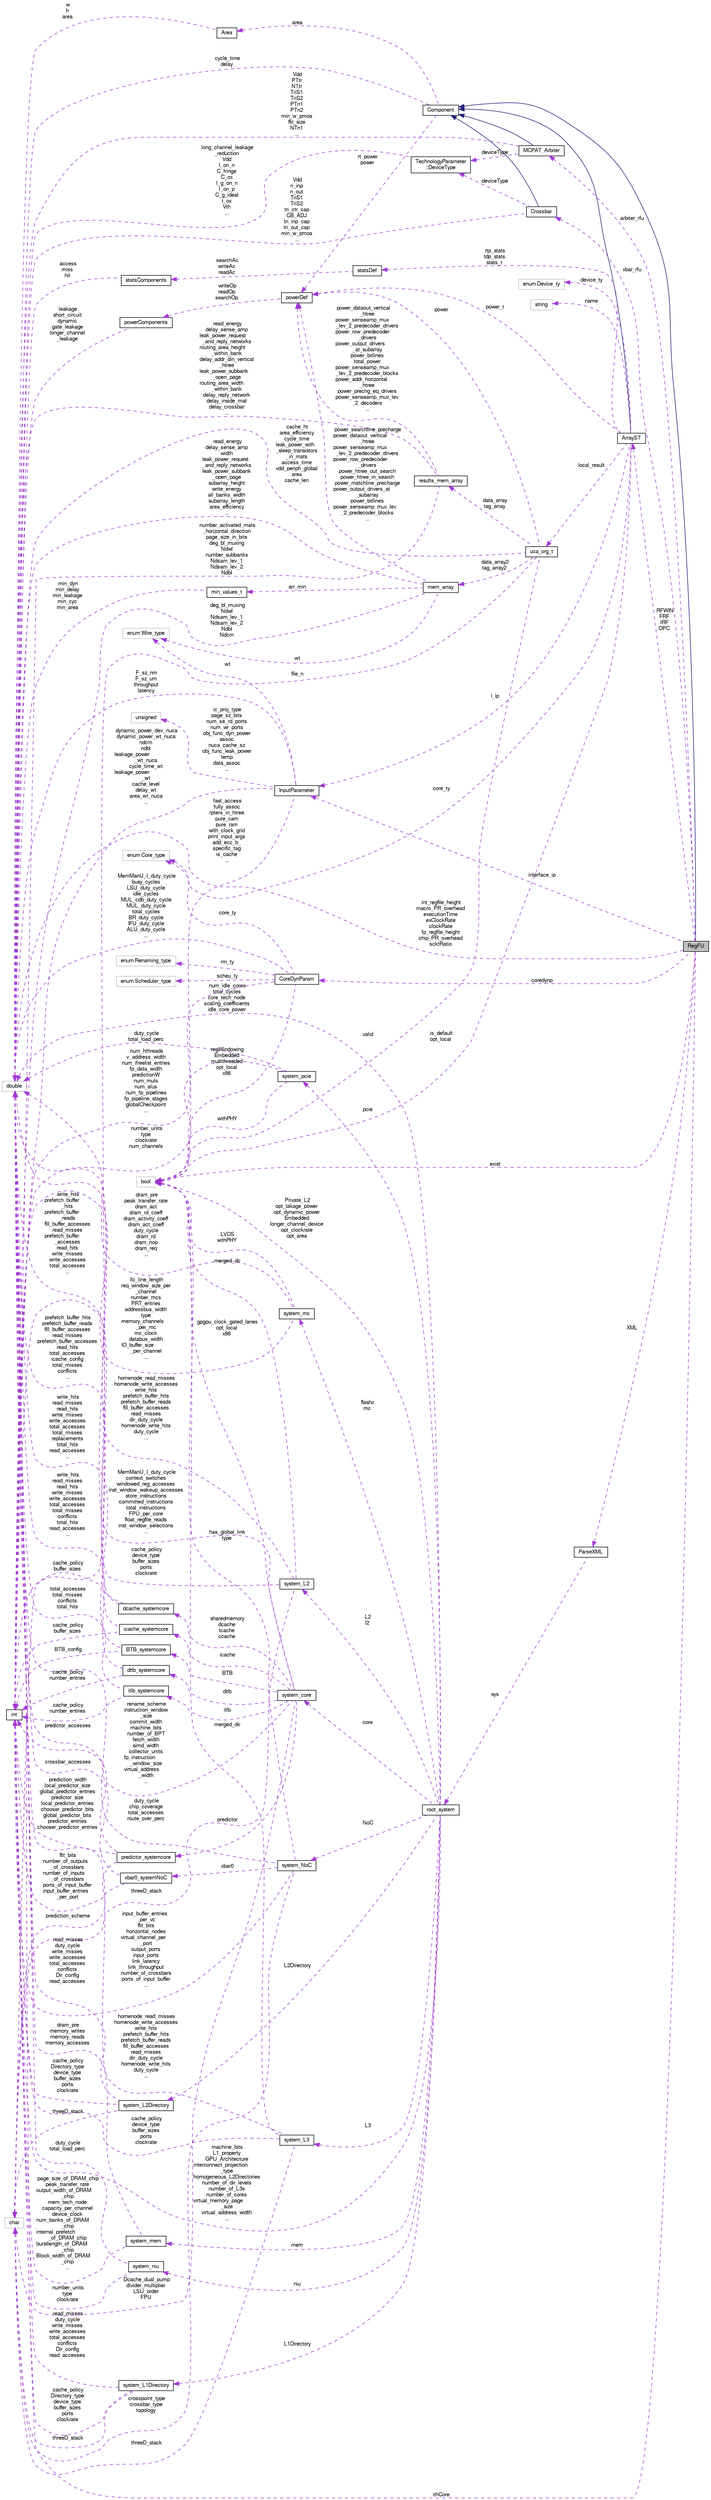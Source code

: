 digraph "RegFU"
{
  bgcolor="transparent";
  edge [fontname="FreeSans",fontsize="10",labelfontname="FreeSans",labelfontsize="10"];
  node [fontname="FreeSans",fontsize="10",shape=record];
  rankdir="LR";
  Node2 [label="RegFU",height=0.2,width=0.4,color="black", fillcolor="grey75", style="filled", fontcolor="black"];
  Node3 -> Node2 [dir="back",color="midnightblue",fontsize="10",style="solid",fontname="FreeSans"];
  Node3 [label="Component",height=0.2,width=0.4,color="black",URL="$classComponent.html"];
  Node4 -> Node3 [dir="back",color="darkorchid3",fontsize="10",style="dashed",label=" cycle_time\ndelay" ,fontname="FreeSans"];
  Node4 [label="double",height=0.2,width=0.4,color="grey75"];
  Node5 -> Node3 [dir="back",color="darkorchid3",fontsize="10",style="dashed",label=" rt_power\npower" ,fontname="FreeSans"];
  Node5 [label="powerDef",height=0.2,width=0.4,color="black",URL="$classpowerDef.html"];
  Node6 -> Node5 [dir="back",color="darkorchid3",fontsize="10",style="dashed",label=" writeOp\nreadOp\nsearchOp" ,fontname="FreeSans"];
  Node6 [label="powerComponents",height=0.2,width=0.4,color="black",URL="$classpowerComponents.html"];
  Node4 -> Node6 [dir="back",color="darkorchid3",fontsize="10",style="dashed",label=" leakage\nshort_circuit\ndynamic\ngate_leakage\nlonger_channel\l_leakage" ,fontname="FreeSans"];
  Node7 -> Node3 [dir="back",color="darkorchid3",fontsize="10",style="dashed",label=" area" ,fontname="FreeSans"];
  Node7 [label="Area",height=0.2,width=0.4,color="black",URL="$classArea.html"];
  Node4 -> Node7 [dir="back",color="darkorchid3",fontsize="10",style="dashed",label=" w\nh\narea" ,fontname="FreeSans"];
  Node4 -> Node2 [dir="back",color="darkorchid3",fontsize="10",style="dashed",label=" int_regfile_height\nmacro_PR_overhead\nexecutionTime\nexClockRate\nclockRate\nfp_regfile_height\nchip_PR_overhead\nscktRatio" ,fontname="FreeSans"];
  Node8 -> Node2 [dir="back",color="darkorchid3",fontsize="10",style="dashed",label=" RFWIN\nFRF\nIRF\nOPC" ,fontname="FreeSans"];
  Node8 [label="ArrayST",height=0.2,width=0.4,color="black",URL="$classArrayST.html"];
  Node3 -> Node8 [dir="back",color="midnightblue",fontsize="10",style="solid",fontname="FreeSans"];
  Node9 -> Node8 [dir="back",color="darkorchid3",fontsize="10",style="dashed",label=" device_ty" ,fontname="FreeSans"];
  Node9 [label="enum Device_ty",height=0.2,width=0.4,color="grey75"];
  Node5 -> Node8 [dir="back",color="darkorchid3",fontsize="10",style="dashed",label=" power_t" ,fontname="FreeSans"];
  Node10 -> Node8 [dir="back",color="darkorchid3",fontsize="10",style="dashed",label=" local_result" ,fontname="FreeSans"];
  Node10 [label="uca_org_t",height=0.2,width=0.4,color="black",URL="$classuca__org__t.html"];
  Node4 -> Node10 [dir="back",color="darkorchid3",fontsize="10",style="dashed",label=" cache_ht\narea_efficiency\ncycle_time\nleak_power_with\l_sleep_transistors\l_in_mats\naccess_time\nvdd_periph_global\narea\ncache_len" ,fontname="FreeSans"];
  Node11 -> Node10 [dir="back",color="darkorchid3",fontsize="10",style="dashed",label=" file_n" ,fontname="FreeSans"];
  Node11 [label="char",height=0.2,width=0.4,color="grey75"];
  Node5 -> Node10 [dir="back",color="darkorchid3",fontsize="10",style="dashed",label=" power" ,fontname="FreeSans"];
  Node12 -> Node10 [dir="back",color="darkorchid3",fontsize="10",style="dashed",label=" data_array2\ntag_array2" ,fontname="FreeSans"];
  Node12 [label="mem_array",height=0.2,width=0.4,color="black",URL="$classmem__array.html"];
  Node4 -> Node12 [dir="back",color="darkorchid3",fontsize="10",style="dashed",label=" read_energy\ndelay_sense_amp\nwidth\nleak_power_request\l_and_reply_networks\nleak_power_subbank\l_open_page\nsubarray_height\nwrite_energy\nall_banks_width\nsubarray_length\narea_efficiency\n..." ,fontname="FreeSans"];
  Node13 -> Node12 [dir="back",color="darkorchid3",fontsize="10",style="dashed",label=" arr_min" ,fontname="FreeSans"];
  Node13 [label="min_values_t",height=0.2,width=0.4,color="black",URL="$classmin__values__t.html"];
  Node4 -> Node13 [dir="back",color="darkorchid3",fontsize="10",style="dashed",label=" min_dyn\nmin_delay\nmin_leakage\nmin_cyc\nmin_area" ,fontname="FreeSans"];
  Node5 -> Node12 [dir="back",color="darkorchid3",fontsize="10",style="dashed",label=" power_searchline_precharge\npower_dataout_vertical\l_htree\npower_senseamp_mux\l_lev_2_predecoder_drivers\npower_row_predecoder\l_drivers\npower_htree_out_search\npower_htree_in_search\npower_matchline_precharge\npower_output_drivers_at\l_subarray\npower_bitlines\npower_senseamp_mux_lev\l_2_predecoder_blocks\n..." ,fontname="FreeSans"];
  Node14 -> Node12 [dir="back",color="darkorchid3",fontsize="10",style="dashed",label=" deg_bl_muxing\nNdwl\nNdsam_lev_1\nNdsam_lev_2\nNdbl\nNdcm" ,fontname="FreeSans"];
  Node14 [label="int",height=0.2,width=0.4,color="black",URL="$classint.html"];
  Node15 -> Node12 [dir="back",color="darkorchid3",fontsize="10",style="dashed",label=" wt" ,fontname="FreeSans"];
  Node15 [label="enum Wire_type",height=0.2,width=0.4,color="grey75"];
  Node16 -> Node10 [dir="back",color="darkorchid3",fontsize="10",style="dashed",label=" data_array\ntag_array" ,fontname="FreeSans"];
  Node16 [label="results_mem_array",height=0.2,width=0.4,color="black",URL="$structresults__mem__array.html"];
  Node4 -> Node16 [dir="back",color="darkorchid3",fontsize="10",style="dashed",label=" read_energy\ndelay_sense_amp\nleak_power_request\l_and_reply_networks\nrouting_area_height\l_within_bank\ndelay_addr_din_vertical\l_htree\nleak_power_subbank\l_open_page\nrouting_area_width\l_within_bank\ndelay_reply_network\ndelay_inside_mat\ndelay_crossbar\n..." ,fontname="FreeSans"];
  Node5 -> Node16 [dir="back",color="darkorchid3",fontsize="10",style="dashed",label=" power_dataout_vertical\l_htree\npower_senseamp_mux\l_lev_2_predecoder_drivers\npower_row_predecoder\l_drivers\npower_output_drivers\l_at_subarray\npower_bitlines\ntotal_power\npower_senseamp_mux\l_lev_2_predecoder_blocks\npower_addr_horizontal\l_htree\npower_prechg_eq_drivers\npower_senseamp_mux_lev\l_2_decoders\n..." ,fontname="FreeSans"];
  Node14 -> Node16 [dir="back",color="darkorchid3",fontsize="10",style="dashed",label=" number_activated_mats\l_horizontal_direction\npage_size_in_bits\ndeg_bl_muxing\nNdwl\nnumber_subbanks\nNdsam_lev_1\nNdsam_lev_2\nNdbl" ,fontname="FreeSans"];
  Node17 -> Node10 [dir="back",color="darkorchid3",fontsize="10",style="dashed",label=" valid" ,fontname="FreeSans"];
  Node17 [label="bool",height=0.2,width=0.4,color="grey75"];
  Node18 -> Node8 [dir="back",color="darkorchid3",fontsize="10",style="dashed",label=" rtp_stats\ntdp_stats\nstats_t" ,fontname="FreeSans"];
  Node18 [label="statsDef",height=0.2,width=0.4,color="black",URL="$classstatsDef.html"];
  Node19 -> Node18 [dir="back",color="darkorchid3",fontsize="10",style="dashed",label=" searchAc\nwriteAc\nreadAc" ,fontname="FreeSans"];
  Node19 [label="statsComponents",height=0.2,width=0.4,color="black",URL="$classstatsComponents.html"];
  Node4 -> Node19 [dir="back",color="darkorchid3",fontsize="10",style="dashed",label=" access\nmiss\nhit" ,fontname="FreeSans"];
  Node17 -> Node8 [dir="back",color="darkorchid3",fontsize="10",style="dashed",label=" is_default\nopt_local" ,fontname="FreeSans"];
  Node20 -> Node8 [dir="back",color="darkorchid3",fontsize="10",style="dashed",label=" name" ,fontname="FreeSans"];
  Node20 [label="string",height=0.2,width=0.4,color="grey75"];
  Node21 -> Node8 [dir="back",color="darkorchid3",fontsize="10",style="dashed",label=" l_ip" ,fontname="FreeSans"];
  Node21 [label="InputParameter",height=0.2,width=0.4,color="black",URL="$classInputParameter.html"];
  Node4 -> Node21 [dir="back",color="darkorchid3",fontsize="10",style="dashed",label=" F_sz_nm\nF_sz_um\nthroughput\nlatency" ,fontname="FreeSans"];
  Node14 -> Node21 [dir="back",color="darkorchid3",fontsize="10",style="dashed",label=" dynamic_power_dev_nuca\ndynamic_power_wt_nuca\nndcm\nndbl\nleakage_power\l_wt_nuca\ncycle_time_wt\nleakage_power\l_wt\ncache_level\ndelay_wt\narea_wt_nuca\n..." ,fontname="FreeSans"];
  Node17 -> Node21 [dir="back",color="darkorchid3",fontsize="10",style="dashed",label=" fast_access\nfully_assoc\nrpters_in_htree\npure_cam\npure_ram\nwith_clock_grid\nprint_input_args\nadd_ecc_b_\nspecific_tag\nis_cache\n..." ,fontname="FreeSans"];
  Node15 -> Node21 [dir="back",color="darkorchid3",fontsize="10",style="dashed",label=" wt" ,fontname="FreeSans"];
  Node22 -> Node21 [dir="back",color="darkorchid3",fontsize="10",style="dashed",label=" ic_proj_type\npage_sz_bits\nnum_se_rd_ports\nnum_wr_ports\nobj_func_dyn_power\nassoc\nnuca_cache_sz\nobj_func_leak_power\ntemp\ndata_assoc\n..." ,fontname="FreeSans"];
  Node22 [label="unsigned",height=0.2,width=0.4,color="grey75"];
  Node23 -> Node8 [dir="back",color="darkorchid3",fontsize="10",style="dashed",label=" core_ty" ,fontname="FreeSans"];
  Node23 [label="enum Core_type",height=0.2,width=0.4,color="grey75"];
  Node24 -> Node2 [dir="back",color="darkorchid3",fontsize="10",style="dashed",label=" coredynp" ,fontname="FreeSans"];
  Node24 [label="CoreDynParam",height=0.2,width=0.4,color="black",URL="$classCoreDynParam.html"];
  Node4 -> Node24 [dir="back",color="darkorchid3",fontsize="10",style="dashed",label=" MemManU_I_duty_cycle\nbusy_cycles\nLSU_duty_cycle\nidle_cycles\nMUL_cdb_duty_cycle\nMUL_duty_cycle\ntotal_cycles\nBR_duty_cycle\nIFU_duty_cycle\nALU_duty_cycle\n..." ,fontname="FreeSans"];
  Node14 -> Node24 [dir="back",color="darkorchid3",fontsize="10",style="dashed",label=" num_hthreads\nv_address_width\nnum_ifreelist_entries\nfp_data_width\npredictionW\nnum_muls\nnum_alus\nnum_fp_pipelines\nfp_pipeline_stages\nglobalCheckpoint\n..." ,fontname="FreeSans"];
  Node25 -> Node24 [dir="back",color="darkorchid3",fontsize="10",style="dashed",label=" rm_ty" ,fontname="FreeSans"];
  Node25 [label="enum Renaming_type",height=0.2,width=0.4,color="grey75"];
  Node17 -> Node24 [dir="back",color="darkorchid3",fontsize="10",style="dashed",label=" regWindowing\nEmbedded\nmultithreaded\nopt_local\nx86" ,fontname="FreeSans"];
  Node26 -> Node24 [dir="back",color="darkorchid3",fontsize="10",style="dashed",label=" scheu_ty" ,fontname="FreeSans"];
  Node26 [label="enum Scheduler_type",height=0.2,width=0.4,color="grey75"];
  Node23 -> Node24 [dir="back",color="darkorchid3",fontsize="10",style="dashed",label=" core_ty" ,fontname="FreeSans"];
  Node27 -> Node2 [dir="back",color="darkorchid3",fontsize="10",style="dashed",label=" arbiter_rfu" ,fontname="FreeSans"];
  Node27 [label="MCPAT_Arbiter",height=0.2,width=0.4,color="black",URL="$classMCPAT__Arbiter.html"];
  Node3 -> Node27 [dir="back",color="midnightblue",fontsize="10",style="solid",fontname="FreeSans"];
  Node4 -> Node27 [dir="back",color="darkorchid3",fontsize="10",style="dashed",label=" Vdd\nPTtr\nNTtr\nTriS1\nTriS2\nPTn1\nPTn2\nmin_w_pmos\nflit_size\nNTn1\n..." ,fontname="FreeSans"];
  Node28 -> Node27 [dir="back",color="darkorchid3",fontsize="10",style="dashed",label=" deviceType" ,fontname="FreeSans"];
  Node28 [label="TechnologyParameter\l::DeviceType",height=0.2,width=0.4,color="black",URL="$classTechnologyParameter_1_1DeviceType.html"];
  Node4 -> Node28 [dir="back",color="darkorchid3",fontsize="10",style="dashed",label=" long_channel_leakage\l_reduction\nVdd\nI_on_n\nC_fringe\nC_ox\nI_g_on_n\nI_on_p\nC_g_ideal\nt_ox\nVth\n..." ,fontname="FreeSans"];
  Node14 -> Node2 [dir="back",color="darkorchid3",fontsize="10",style="dashed",label=" ithCore" ,fontname="FreeSans"];
  Node17 -> Node2 [dir="back",color="darkorchid3",fontsize="10",style="dashed",label=" exist" ,fontname="FreeSans"];
  Node21 -> Node2 [dir="back",color="darkorchid3",fontsize="10",style="dashed",label=" interface_ip" ,fontname="FreeSans"];
  Node29 -> Node2 [dir="back",color="darkorchid3",fontsize="10",style="dashed",label=" XML" ,fontname="FreeSans"];
  Node29 [label="ParseXML",height=0.2,width=0.4,color="black",URL="$classParseXML.html"];
  Node30 -> Node29 [dir="back",color="darkorchid3",fontsize="10",style="dashed",label=" sys" ,fontname="FreeSans"];
  Node30 [label="root_system",height=0.2,width=0.4,color="black",URL="$structroot__system.html"];
  Node31 -> Node30 [dir="back",color="darkorchid3",fontsize="10",style="dashed",label=" L2\nl2" ,fontname="FreeSans"];
  Node31 [label="system_L2",height=0.2,width=0.4,color="black",URL="$structsystem__L2.html"];
  Node4 -> Node31 [dir="back",color="darkorchid3",fontsize="10",style="dashed",label=" homenode_read_misses\nhomenode_write_accesses\nwrite_hits\nprefetch_buffer_hits\nprefetch_buffer_reads\nfill_buffer_accesses\nread_misses\ndir_duty_cycle\nhomenode_write_hits\nduty_cycle\n..." ,fontname="FreeSans"];
  Node11 -> Node31 [dir="back",color="darkorchid3",fontsize="10",style="dashed",label=" threeD_stack" ,fontname="FreeSans"];
  Node14 -> Node31 [dir="back",color="darkorchid3",fontsize="10",style="dashed",label=" cache_policy\ndevice_type\nbuffer_sizes\nports\nclockrate" ,fontname="FreeSans"];
  Node17 -> Node31 [dir="back",color="darkorchid3",fontsize="10",style="dashed",label=" merged_dir" ,fontname="FreeSans"];
  Node32 -> Node30 [dir="back",color="darkorchid3",fontsize="10",style="dashed",label=" L3" ,fontname="FreeSans"];
  Node32 [label="system_L3",height=0.2,width=0.4,color="black",URL="$structsystem__L3.html"];
  Node4 -> Node32 [dir="back",color="darkorchid3",fontsize="10",style="dashed",label=" homenode_read_misses\nhomenode_write_accesses\nwrite_hits\nprefetch_buffer_hits\nprefetch_buffer_reads\nfill_buffer_accesses\nread_misses\ndir_duty_cycle\nhomenode_write_hits\nduty_cycle\n..." ,fontname="FreeSans"];
  Node11 -> Node32 [dir="back",color="darkorchid3",fontsize="10",style="dashed",label=" threeD_stack" ,fontname="FreeSans"];
  Node14 -> Node32 [dir="back",color="darkorchid3",fontsize="10",style="dashed",label=" cache_policy\ndevice_type\nbuffer_sizes\nports\nclockrate" ,fontname="FreeSans"];
  Node17 -> Node32 [dir="back",color="darkorchid3",fontsize="10",style="dashed",label=" merged_dir" ,fontname="FreeSans"];
  Node4 -> Node30 [dir="back",color="darkorchid3",fontsize="10",style="dashed",label=" num_idle_cores\ntotal_cycles\ncore_tech_node\nscaling_coefficients\nidle_core_power" ,fontname="FreeSans"];
  Node33 -> Node30 [dir="back",color="darkorchid3",fontsize="10",style="dashed",label=" L2Directory" ,fontname="FreeSans"];
  Node33 [label="system_L2Directory",height=0.2,width=0.4,color="black",URL="$structsystem__L2Directory.html"];
  Node4 -> Node33 [dir="back",color="darkorchid3",fontsize="10",style="dashed",label=" read_misses\nduty_cycle\nwrite_misses\nwrite_accesses\ntotal_accesses\nconflicts\nDir_config\nread_accesses" ,fontname="FreeSans"];
  Node11 -> Node33 [dir="back",color="darkorchid3",fontsize="10",style="dashed",label=" threeD_stack" ,fontname="FreeSans"];
  Node14 -> Node33 [dir="back",color="darkorchid3",fontsize="10",style="dashed",label=" cache_policy\nDirectory_type\ndevice_type\nbuffer_sizes\nports\nclockrate" ,fontname="FreeSans"];
  Node34 -> Node30 [dir="back",color="darkorchid3",fontsize="10",style="dashed",label=" flashc\nmc" ,fontname="FreeSans"];
  Node34 [label="system_mc",height=0.2,width=0.4,color="black",URL="$structsystem__mc.html"];
  Node4 -> Node34 [dir="back",color="darkorchid3",fontsize="10",style="dashed",label=" dram_pre\npeak_transfer_rate\ndram_act\ndram_rd_coeff\ndram_activity_coeff\ndram_act_coeff\nduty_cycle\ndram_rd\ndram_nop\ndram_req\n..." ,fontname="FreeSans"];
  Node14 -> Node34 [dir="back",color="darkorchid3",fontsize="10",style="dashed",label=" llc_line_length\nreq_window_size_per\l_channel\nnumber_mcs\nPRT_entries\naddressbus_width\ntype\nmemory_channels\l_per_mc\nmc_clock\ndatabus_width\nIO_buffer_size\l_per_channel\n..." ,fontname="FreeSans"];
  Node17 -> Node34 [dir="back",color="darkorchid3",fontsize="10",style="dashed",label=" LVDS\nwithPHY" ,fontname="FreeSans"];
  Node35 -> Node30 [dir="back",color="darkorchid3",fontsize="10",style="dashed",label=" mem" ,fontname="FreeSans"];
  Node35 [label="system_mem",height=0.2,width=0.4,color="black",URL="$structsystem__mem.html"];
  Node4 -> Node35 [dir="back",color="darkorchid3",fontsize="10",style="dashed",label=" dram_pre\nmemory_writes\nmemory_reads\nmemory_accesses" ,fontname="FreeSans"];
  Node14 -> Node35 [dir="back",color="darkorchid3",fontsize="10",style="dashed",label=" page_size_of_DRAM_chip\npeak_transfer_rate\noutput_width_of_DRAM\l_chip\nmem_tech_node\ncapacity_per_channel\ndevice_clock\nnum_banks_of_DRAM\l_chip\ninternal_prefetch\l_of_DRAM_chip\nburstlength_of_DRAM\l_chip\nBlock_width_of_DRAM\l_chip\n..." ,fontname="FreeSans"];
  Node36 -> Node30 [dir="back",color="darkorchid3",fontsize="10",style="dashed",label=" L1Directory" ,fontname="FreeSans"];
  Node36 [label="system_L1Directory",height=0.2,width=0.4,color="black",URL="$structsystem__L1Directory.html"];
  Node4 -> Node36 [dir="back",color="darkorchid3",fontsize="10",style="dashed",label=" read_misses\nduty_cycle\nwrite_misses\nwrite_accesses\ntotal_accesses\nconflicts\nDir_config\nread_accesses" ,fontname="FreeSans"];
  Node11 -> Node36 [dir="back",color="darkorchid3",fontsize="10",style="dashed",label=" threeD_stack" ,fontname="FreeSans"];
  Node14 -> Node36 [dir="back",color="darkorchid3",fontsize="10",style="dashed",label=" cache_policy\nDirectory_type\ndevice_type\nbuffer_sizes\nports\nclockrate" ,fontname="FreeSans"];
  Node37 -> Node30 [dir="back",color="darkorchid3",fontsize="10",style="dashed",label=" niu" ,fontname="FreeSans"];
  Node37 [label="system_niu",height=0.2,width=0.4,color="black",URL="$structsystem__niu.html"];
  Node4 -> Node37 [dir="back",color="darkorchid3",fontsize="10",style="dashed",label=" duty_cycle\ntotal_load_perc" ,fontname="FreeSans"];
  Node14 -> Node37 [dir="back",color="darkorchid3",fontsize="10",style="dashed",label=" number_units\ntype\nclockrate" ,fontname="FreeSans"];
  Node38 -> Node30 [dir="back",color="darkorchid3",fontsize="10",style="dashed",label=" core" ,fontname="FreeSans"];
  Node38 [label="system_core",height=0.2,width=0.4,color="black",URL="$structsystem__core.html"];
  Node39 -> Node38 [dir="back",color="darkorchid3",fontsize="10",style="dashed",label=" predictor" ,fontname="FreeSans"];
  Node39 [label="predictor_systemcore",height=0.2,width=0.4,color="black",URL="$structpredictor__systemcore.html"];
  Node4 -> Node39 [dir="back",color="darkorchid3",fontsize="10",style="dashed",label=" predictor_accesses" ,fontname="FreeSans"];
  Node11 -> Node39 [dir="back",color="darkorchid3",fontsize="10",style="dashed",label=" prediction_scheme" ,fontname="FreeSans"];
  Node14 -> Node39 [dir="back",color="darkorchid3",fontsize="10",style="dashed",label=" prediction_width\nlocal_predictor_size\nglobal_predictor_entries\npredictor_size\nlocal_predictor_entries\nchooser_predictor_bits\nglobal_predictor_bits\npredictor_entries\nchooser_predictor_entries" ,fontname="FreeSans"];
  Node40 -> Node38 [dir="back",color="darkorchid3",fontsize="10",style="dashed",label=" BTB" ,fontname="FreeSans"];
  Node40 [label="BTB_systemcore",height=0.2,width=0.4,color="black",URL="$structBTB__systemcore.html"];
  Node4 -> Node40 [dir="back",color="darkorchid3",fontsize="10",style="dashed",label=" write_hits\nread_misses\nread_hits\nwrite_misses\nwrite_accesses\ntotal_accesses\ntotal_misses\nreplacements\ntotal_hits\nread_accesses\n..." ,fontname="FreeSans"];
  Node14 -> Node40 [dir="back",color="darkorchid3",fontsize="10",style="dashed",label=" BTB_config" ,fontname="FreeSans"];
  Node4 -> Node38 [dir="back",color="darkorchid3",fontsize="10",style="dashed",label=" MemManU_I_duty_cycle\ncontext_switches\nwindowed_reg_accesses\ninst_window_wakeup_accesses\nstore_instructions\ncommitted_instructions\ntotal_instructions\nFPU_per_core\nfloat_regfile_reads\ninst_window_selections\n..." ,fontname="FreeSans"];
  Node41 -> Node38 [dir="back",color="darkorchid3",fontsize="10",style="dashed",label=" itlb" ,fontname="FreeSans"];
  Node41 [label="itlb_systemcore",height=0.2,width=0.4,color="black",URL="$structitlb__systemcore.html"];
  Node4 -> Node41 [dir="back",color="darkorchid3",fontsize="10",style="dashed",label=" total_accesses\ntotal_misses\nconflicts\ntotal_hits" ,fontname="FreeSans"];
  Node14 -> Node41 [dir="back",color="darkorchid3",fontsize="10",style="dashed",label=" cache_policy\nnumber_entries" ,fontname="FreeSans"];
  Node42 -> Node38 [dir="back",color="darkorchid3",fontsize="10",style="dashed",label=" icache" ,fontname="FreeSans"];
  Node42 [label="icache_systemcore",height=0.2,width=0.4,color="black",URL="$structicache__systemcore.html"];
  Node4 -> Node42 [dir="back",color="darkorchid3",fontsize="10",style="dashed",label=" prefetch_buffer_hits\nprefetch_buffer_reads\nfill_buffer_accesses\nread_misses\nprefetch_buffer_accesses\nread_hits\ntotal_accesses\nicache_config\ntotal_misses\nconflicts\n..." ,fontname="FreeSans"];
  Node14 -> Node42 [dir="back",color="darkorchid3",fontsize="10",style="dashed",label=" cache_policy\nbuffer_sizes" ,fontname="FreeSans"];
  Node11 -> Node38 [dir="back",color="darkorchid3",fontsize="10",style="dashed",label=" Dcache_dual_pump\ndivider_multiplier\nLSU_order\nFPU" ,fontname="FreeSans"];
  Node14 -> Node38 [dir="back",color="darkorchid3",fontsize="10",style="dashed",label=" rename_scheme\ninstruction_window\l_size\ncommit_width\nmachine_bits\nnumber_of_BPT\nfetch_width\nsimd_width\ncollector_units\nfp_instruction\l_window_size\nvirtual_address\l_width\n..." ,fontname="FreeSans"];
  Node43 -> Node38 [dir="back",color="darkorchid3",fontsize="10",style="dashed",label=" sharedmemory\ndcache\ntcache\nccache" ,fontname="FreeSans"];
  Node43 [label="dcache_systemcore",height=0.2,width=0.4,color="black",URL="$structdcache__systemcore.html"];
  Node4 -> Node43 [dir="back",color="darkorchid3",fontsize="10",style="dashed",label=" write_hits\nprefetch_buffer\l_hits\nprefetch_buffer\l_reads\nfill_buffer_accesses\nread_misses\nprefetch_buffer\l_accesses\nread_hits\nwrite_misses\nwrite_accesses\ntotal_accesses\n..." ,fontname="FreeSans"];
  Node14 -> Node43 [dir="back",color="darkorchid3",fontsize="10",style="dashed",label=" cache_policy\nbuffer_sizes" ,fontname="FreeSans"];
  Node17 -> Node38 [dir="back",color="darkorchid3",fontsize="10",style="dashed",label=" gpgpu_clock_gated_lanes\nopt_local\nx86" ,fontname="FreeSans"];
  Node44 -> Node38 [dir="back",color="darkorchid3",fontsize="10",style="dashed",label=" dtlb" ,fontname="FreeSans"];
  Node44 [label="dtlb_systemcore",height=0.2,width=0.4,color="black",URL="$structdtlb__systemcore.html"];
  Node4 -> Node44 [dir="back",color="darkorchid3",fontsize="10",style="dashed",label=" write_hits\nread_misses\nread_hits\nwrite_misses\nwrite_accesses\ntotal_accesses\ntotal_misses\nconflicts\ntotal_hits\nread_accesses\n..." ,fontname="FreeSans"];
  Node14 -> Node44 [dir="back",color="darkorchid3",fontsize="10",style="dashed",label=" cache_policy\nnumber_entries" ,fontname="FreeSans"];
  Node14 -> Node30 [dir="back",color="darkorchid3",fontsize="10",style="dashed",label=" machine_bits\nL1_property\nGPU_Architecture\ninterconnect_projection\l_type\nhomogeneous_L2Directories\nnumber_of_dir_levels\nnumber_of_L3s\nnumber_of_cores\nvirtual_memory_page\l_size\nvirtual_address_width\n..." ,fontname="FreeSans"];
  Node17 -> Node30 [dir="back",color="darkorchid3",fontsize="10",style="dashed",label=" Private_L2\nopt_lakage_power\nopt_dynamic_power\nEmbedded\nlonger_channel_device\nopt_clockrate\nopt_area" ,fontname="FreeSans"];
  Node45 -> Node30 [dir="back",color="darkorchid3",fontsize="10",style="dashed",label=" NoC" ,fontname="FreeSans"];
  Node45 [label="system_NoC",height=0.2,width=0.4,color="black",URL="$structsystem__NoC.html"];
  Node4 -> Node45 [dir="back",color="darkorchid3",fontsize="10",style="dashed",label=" duty_cycle\nchip_coverage\ntotal_accesses\nroute_over_perc" ,fontname="FreeSans"];
  Node11 -> Node45 [dir="back",color="darkorchid3",fontsize="10",style="dashed",label=" crosspoint_type\ncrossbar_type\ntopology" ,fontname="FreeSans"];
  Node14 -> Node45 [dir="back",color="darkorchid3",fontsize="10",style="dashed",label=" input_buffer_entries\l_per_vc\nflit_bits\nhorizontal_nodes\nvirtual_channel_per\l_port\noutput_ports\ninput_ports\nlink_latency\nlink_throughput\nnumber_of_crossbars\nports_of_input_buffer\n..." ,fontname="FreeSans"];
  Node17 -> Node45 [dir="back",color="darkorchid3",fontsize="10",style="dashed",label=" has_global_link\ntype" ,fontname="FreeSans"];
  Node46 -> Node45 [dir="back",color="darkorchid3",fontsize="10",style="dashed",label=" xbar0" ,fontname="FreeSans"];
  Node46 [label="xbar0_systemNoC",height=0.2,width=0.4,color="black",URL="$structxbar0__systemNoC.html"];
  Node4 -> Node46 [dir="back",color="darkorchid3",fontsize="10",style="dashed",label=" crossbar_accesses" ,fontname="FreeSans"];
  Node14 -> Node46 [dir="back",color="darkorchid3",fontsize="10",style="dashed",label=" flit_bits\nnumber_of_outputs\l_of_crossbars\nnumber_of_inputs\l_of_crossbars\nports_of_input_buffer\ninput_buffer_entries\l_per_port" ,fontname="FreeSans"];
  Node47 -> Node30 [dir="back",color="darkorchid3",fontsize="10",style="dashed",label=" pcie" ,fontname="FreeSans"];
  Node47 [label="system_pcie",height=0.2,width=0.4,color="black",URL="$structsystem__pcie.html"];
  Node4 -> Node47 [dir="back",color="darkorchid3",fontsize="10",style="dashed",label=" duty_cycle\ntotal_load_perc" ,fontname="FreeSans"];
  Node14 -> Node47 [dir="back",color="darkorchid3",fontsize="10",style="dashed",label=" number_units\ntype\nclockrate\nnum_channels" ,fontname="FreeSans"];
  Node17 -> Node47 [dir="back",color="darkorchid3",fontsize="10",style="dashed",label=" withPHY" ,fontname="FreeSans"];
  Node48 -> Node2 [dir="back",color="darkorchid3",fontsize="10",style="dashed",label=" xbar_rfu" ,fontname="FreeSans"];
  Node48 [label="Crossbar",height=0.2,width=0.4,color="black",URL="$classCrossbar.html"];
  Node3 -> Node48 [dir="back",color="midnightblue",fontsize="10",style="solid",fontname="FreeSans"];
  Node4 -> Node48 [dir="back",color="darkorchid3",fontsize="10",style="dashed",label=" Vdd\nn_inp\nn_out\nTriS1\nTriS2\ntri_ctr_cap\nCB_ADJ\ntri_inp_cap\ntri_out_cap\nmin_w_pmos\n..." ,fontname="FreeSans"];
  Node28 -> Node48 [dir="back",color="darkorchid3",fontsize="10",style="dashed",label=" deviceType" ,fontname="FreeSans"];
}
